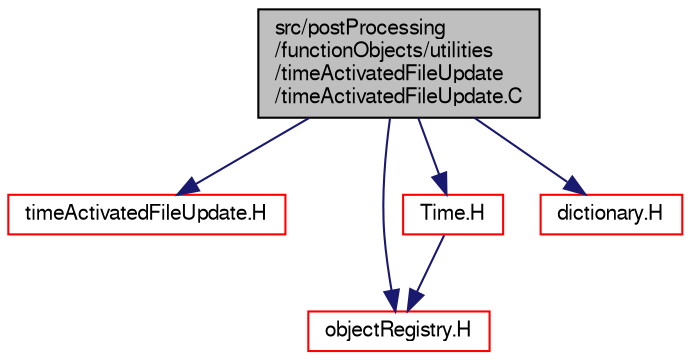 digraph "src/postProcessing/functionObjects/utilities/timeActivatedFileUpdate/timeActivatedFileUpdate.C"
{
  bgcolor="transparent";
  edge [fontname="FreeSans",fontsize="10",labelfontname="FreeSans",labelfontsize="10"];
  node [fontname="FreeSans",fontsize="10",shape=record];
  Node0 [label="src/postProcessing\l/functionObjects/utilities\l/timeActivatedFileUpdate\l/timeActivatedFileUpdate.C",height=0.2,width=0.4,color="black", fillcolor="grey75", style="filled", fontcolor="black"];
  Node0 -> Node1 [color="midnightblue",fontsize="10",style="solid",fontname="FreeSans"];
  Node1 [label="timeActivatedFileUpdate.H",height=0.2,width=0.4,color="red",URL="$a13856.html"];
  Node0 -> Node57 [color="midnightblue",fontsize="10",style="solid",fontname="FreeSans"];
  Node57 [label="objectRegistry.H",height=0.2,width=0.4,color="red",URL="$a09242.html"];
  Node0 -> Node81 [color="midnightblue",fontsize="10",style="solid",fontname="FreeSans"];
  Node81 [label="Time.H",height=0.2,width=0.4,color="red",URL="$a09311.html"];
  Node81 -> Node57 [color="midnightblue",fontsize="10",style="solid",fontname="FreeSans"];
  Node0 -> Node84 [color="midnightblue",fontsize="10",style="solid",fontname="FreeSans"];
  Node84 [label="dictionary.H",height=0.2,width=0.4,color="red",URL="$a08804.html"];
}
